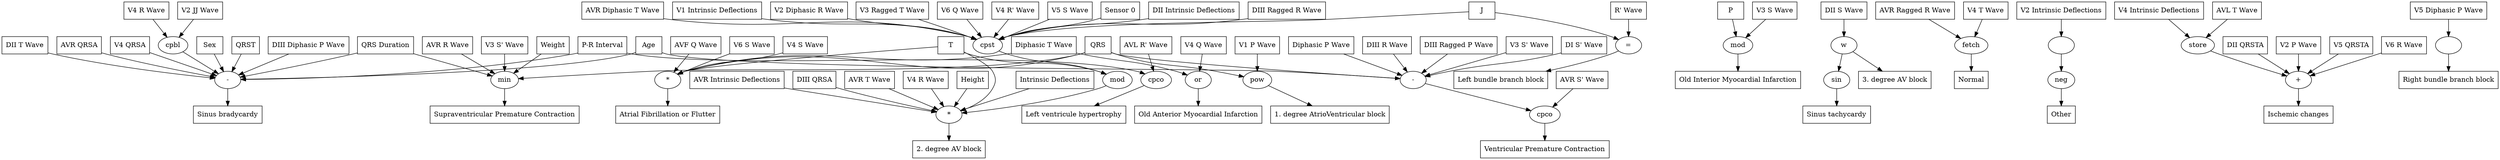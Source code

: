digraph graphname {
subgraph {
  a0 [label="Age", shape=box];
  a1 [label="Sex", shape=box];
  a2 [label="Height", shape=box];
  a3 [label="Weight", shape=box];
  a4 [label="QRS Duration", shape=box];
  a5 [label="P-R Interval", shape=box];
  a6 [label="QRS", shape=box];
  a7 [label="T", shape=box];
  a8 [label="P", shape=box];
  a9 [label="QRST", shape=box];
  a10 [label="J", shape=box];
  a15 [label="R' Wave", shape=box];
  a17 [label="Intrinsic Deflections", shape=box];
  a21 [label="Diphasic P Wave", shape=box];
  a23 [label="Diphasic T Wave", shape=box];
  a26 [label="DII S Wave", shape=box];
  a29 [label="DII Intrinsic Deflections", shape=box];
  a37 [label="DIII R Wave", shape=box];
  a42 [label="DIII Ragged R Wave", shape=box];
  a44 [label="DIII Ragged P Wave", shape=box];
  a45 [label="DIII Diphasic P Wave", shape=box];
  a49 [label="AVR R Wave", shape=box];
  a52 [label="AVR S' Wave", shape=box];
  a53 [label="AVR Intrinsic Deflections", shape=box];
  a54 [label="AVR Ragged R Wave", shape=box];
  a59 [label="AVR Diphasic T Wave", shape=box];
  a63 [label="AVL R' Wave", shape=box];
  a72 [label="AVF Q Wave", shape=box];
  a89 [label="V1 Intrinsic Deflections", shape=box];
  a101 [label="V2 Intrinsic Deflections", shape=box];
  a103 [label="V2 Diphasic R Wave", shape=box];
  a110 [label="V3 S Wave", shape=box];
  a112 [label="V3 S' Wave", shape=box];
  a118 [label="V3 Ragged T Wave", shape=box];
  a120 [label="V4 Q Wave", shape=box];
  a121 [label="V4 R Wave", shape=box];
  a125 [label="V4 Intrinsic Deflections", shape=box];
  a141 [label="V5 Diphasic P Wave", shape=box];
  a144 [label="V6 Q Wave", shape=box];
  a161 [label="DI S' Wave", shape=box];
  a173 [label="DII T Wave", shape=box];
  a175 [label="DII QRSTA", shape=box];
  a184 [label="DIII QRSA", shape=box];
  a193 [label="AVR T Wave", shape=box];
  a194 [label="AVR QRSA", shape=box];
  a203 [label="AVL T Wave", shape=box];
  a222 [label="V1 P Wave", shape=box];
  a226 [label="V2 JJ Wave", shape=box];
  a232 [label="V2 P Wave", shape=box];
  a241 [label="V3 S' Wave", shape=box];
  a248 [label="V4 R Wave", shape=box];
  a249 [label="V4 S Wave", shape=box];
  a250 [label="V4 R' Wave", shape=box];
  a253 [label="V4 T Wave", shape=box];
  a254 [label="V4 QRSA", shape=box];
  a259 [label="V5 S Wave", shape=box];
  a265 [label="V5 QRSTA", shape=box];
  a268 [label="V6 R Wave", shape=box];
  a269 [label="V6 S Wave", shape=box];
  a276 [label="Sensor 0", shape=box];
  a290 [label="mod"];
  a292 [label=" "];
  a294 [label=" "];
  a297 [label="cpst"];
  a301 [label="w"];
  a304 [label="cpbl"];
  a305 [label="store"];
  a312 [label="-"];
  a313 [label="mod"];
  a315 [label="*"];
  a316 [label="sin"];
  a320 [label="min"];
  a340 [label="pow"];
  a343 [label="-"];
  a346 [label="cpco"];
  a365 [label="+"];
  a380 [label="*"];
  a397 [label="or"];
  a402 [label="="];
  a403 [label="neg"];
  a408 [label="cpco"];
  a413 [label="fetch"];
  a423 [label="Normal", shape=box];
  a424 [label="Ischemic changes", shape=box];
  a425 [label="Old Anterior Myocardial Infarction", shape=box];
  a426 [label="Old Interior Myocardial Infarction", shape=box];
  a427 [label="Sinus tachycardy", shape=box];
  a428 [label="Sinus bradycardy", shape=box];
  a429 [label="Ventricular Premature Contraction", shape=box];
  a430 [label="Supraventricular Premature Contraction", shape=box];
  a431 [label="Left bundle branch block", shape=box];
  a432 [label="Right bundle branch block", shape=box];
  a433 [label="1. degree AtrioVentricular block", shape=box];
  a434 [label="2. degree AV block", shape=box];
  a435 [label="3. degree AV block", shape=box];
  a436 [label="Left ventricule hypertrophy", shape=box];
  a437 [label="Atrial Fibrillation or Flutter", shape=box];
  a438 [label="Other", shape=box];
  a110 -> a290;
  a8 -> a290;
  a141 -> a292;
  a101 -> a294;
  a276 -> a297;
  a118 -> a297;
  a29 -> a297;
  a103 -> a297;
  a10 -> a297;
  a59 -> a297;
  a250 -> a297;
  a42 -> a297;
  a89 -> a297;
  a259 -> a297;
  a144 -> a297;
  a26 -> a301;
  a121 -> a304;
  a226 -> a304;
  a125 -> a305;
  a203 -> a305;
  a1 -> a312;
  a5 -> a312;
  a194 -> a312;
  a0 -> a312;
  a173 -> a312;
  a9 -> a312;
  a45 -> a312;
  a304 -> a312;
  a4 -> a312;
  a254 -> a312;
  a7 -> a313;
  a297 -> a313;
  a249 -> a315;
  a269 -> a315;
  a23 -> a315;
  a72 -> a315;
  a7 -> a315;
  a6 -> a315;
  a301 -> a316;
  a241 -> a320;
  a4 -> a320;
  a3 -> a320;
  a49 -> a320;
  a6 -> a320;
  a222 -> a340;
  a6 -> a340;
  a44 -> a343;
  a37 -> a343;
  a161 -> a343;
  a0 -> a343;
  a6 -> a343;
  a21 -> a343;
  a112 -> a343;
  a5 -> a346;
  a63 -> a346;
  a232 -> a365;
  a175 -> a365;
  a265 -> a365;
  a305 -> a365;
  a268 -> a365;
  a2 -> a380;
  a184 -> a380;
  a248 -> a380;
  a17 -> a380;
  a313 -> a380;
  a7 -> a380;
  a193 -> a380;
  a53 -> a380;
  a23 -> a397;
  a120 -> a397;
  a15 -> a402;
  a10 -> a402;
  a294 -> a403;
  a52 -> a408;
  a343 -> a408;
  a253 -> a413;
  a54 -> a413;
  a413 -> a423;
  a365 -> a424;
  a397 -> a425;
  a290 -> a426;
  a316 -> a427;
  a312 -> a428;
  a408 -> a429;
  a320 -> a430;
  a402 -> a431;
  a292 -> a432;
  a340 -> a433;
  a380 -> a434;
  a301 -> a435;
  a346 -> a436;
  a315 -> a437;
  a403 -> a438;
}
}
